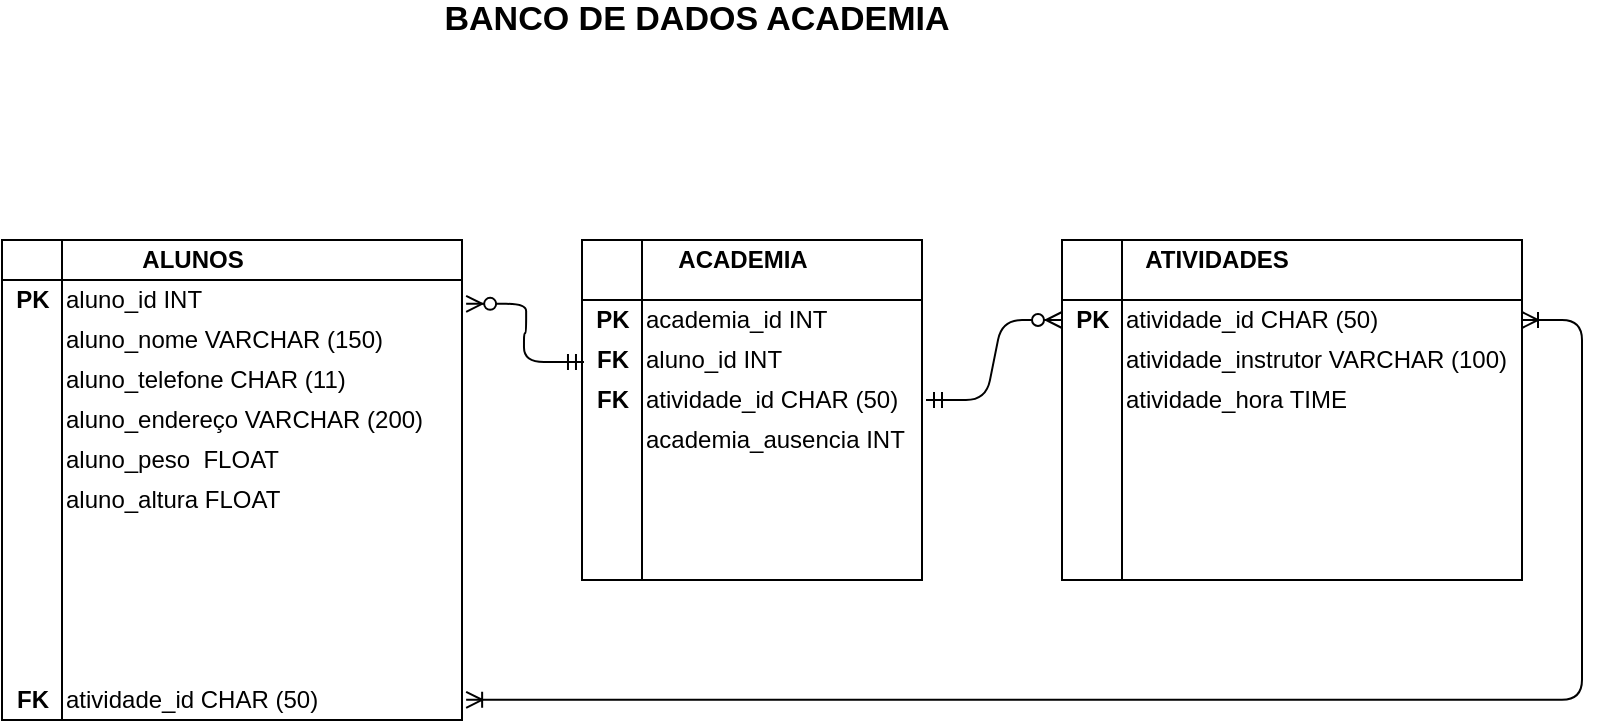 <mxfile version="14.8.0" type="device"><diagram id="pArUUWfCBbVV1v-oa_D1" name="Page-1"><mxGraphModel dx="868" dy="450" grid="1" gridSize="10" guides="1" tooltips="1" connect="1" arrows="1" fold="1" page="1" pageScale="1" pageWidth="827" pageHeight="1169" math="0" shadow="0"><root><mxCell id="0"/><mxCell id="1" parent="0"/><mxCell id="26nk2j59axhqchVmNJsO-1" value="" style="shape=internalStorage;whiteSpace=wrap;html=1;backgroundOutline=1;dx=30;dy=20;" vertex="1" parent="1"><mxGeometry x="30" y="160" width="230" height="240" as="geometry"/></mxCell><mxCell id="26nk2j59axhqchVmNJsO-2" value="&lt;b&gt;&lt;font style=&quot;font-size: 17px&quot;&gt;BANCO DE DADOS ACADEMIA&lt;/font&gt;&lt;/b&gt;" style="text;html=1;resizable=0;autosize=1;align=center;verticalAlign=middle;points=[];fillColor=none;strokeColor=none;rounded=0;" vertex="1" parent="1"><mxGeometry x="242" y="40" width="270" height="20" as="geometry"/></mxCell><mxCell id="26nk2j59axhqchVmNJsO-3" value="&lt;b&gt;ALUNOS&lt;/b&gt;" style="text;html=1;resizable=0;autosize=1;align=center;verticalAlign=middle;points=[];fillColor=none;strokeColor=none;rounded=0;" vertex="1" parent="1"><mxGeometry x="90" y="160" width="70" height="20" as="geometry"/></mxCell><mxCell id="26nk2j59axhqchVmNJsO-4" value="" style="shape=internalStorage;whiteSpace=wrap;html=1;backgroundOutline=1;dx=30;dy=30;" vertex="1" parent="1"><mxGeometry x="320" y="160" width="170" height="170" as="geometry"/></mxCell><mxCell id="26nk2j59axhqchVmNJsO-5" value="" style="shape=internalStorage;whiteSpace=wrap;html=1;backgroundOutline=1;dx=30;dy=30;" vertex="1" parent="1"><mxGeometry x="560" y="160" width="230" height="170" as="geometry"/></mxCell><mxCell id="26nk2j59axhqchVmNJsO-6" value="&lt;b&gt;ATIVIDADES&lt;/b&gt;" style="text;html=1;resizable=0;autosize=1;align=center;verticalAlign=middle;points=[];fillColor=none;strokeColor=none;rounded=0;" vertex="1" parent="1"><mxGeometry x="592" y="160" width="90" height="20" as="geometry"/></mxCell><mxCell id="26nk2j59axhqchVmNJsO-7" value="&lt;b&gt;ACADEMIA&lt;/b&gt;" style="text;html=1;resizable=0;autosize=1;align=center;verticalAlign=middle;points=[];fillColor=none;strokeColor=none;rounded=0;" vertex="1" parent="1"><mxGeometry x="360" y="160" width="80" height="20" as="geometry"/></mxCell><mxCell id="26nk2j59axhqchVmNJsO-8" value="&lt;b&gt;PK&lt;/b&gt;" style="text;html=1;resizable=0;autosize=1;align=center;verticalAlign=middle;points=[];fillColor=none;strokeColor=none;rounded=0;" vertex="1" parent="1"><mxGeometry x="30" y="180" width="30" height="20" as="geometry"/></mxCell><mxCell id="26nk2j59axhqchVmNJsO-10" value="aluno_id INT" style="text;html=1;resizable=0;autosize=1;align=left;verticalAlign=middle;points=[];fillColor=none;strokeColor=none;rounded=0;" vertex="1" parent="1"><mxGeometry x="60" y="180" width="80" height="20" as="geometry"/></mxCell><mxCell id="26nk2j59axhqchVmNJsO-11" value="aluno_nome VARCHAR (150)" style="text;html=1;resizable=0;autosize=1;align=left;verticalAlign=middle;points=[];fillColor=none;strokeColor=none;rounded=0;" vertex="1" parent="1"><mxGeometry x="60" y="200" width="170" height="20" as="geometry"/></mxCell><mxCell id="26nk2j59axhqchVmNJsO-13" value="aluno_telefone CHAR (11)" style="text;html=1;resizable=0;autosize=1;align=left;verticalAlign=middle;points=[];fillColor=none;strokeColor=none;rounded=0;" vertex="1" parent="1"><mxGeometry x="60" y="220" width="160" height="20" as="geometry"/></mxCell><mxCell id="26nk2j59axhqchVmNJsO-14" value="aluno_endereço VARCHAR (200)" style="text;html=1;resizable=0;autosize=1;align=left;verticalAlign=middle;points=[];fillColor=none;strokeColor=none;rounded=0;" vertex="1" parent="1"><mxGeometry x="60" y="240" width="190" height="20" as="geometry"/></mxCell><mxCell id="26nk2j59axhqchVmNJsO-15" value="aluno_peso&amp;nbsp; FLOAT" style="text;html=1;resizable=0;autosize=1;align=left;verticalAlign=middle;points=[];fillColor=none;strokeColor=none;rounded=0;" vertex="1" parent="1"><mxGeometry x="60" y="260" width="120" height="20" as="geometry"/></mxCell><mxCell id="26nk2j59axhqchVmNJsO-16" value="aluno_altura FLOAT" style="text;html=1;resizable=0;autosize=1;align=left;verticalAlign=middle;points=[];fillColor=none;strokeColor=none;rounded=0;" vertex="1" parent="1"><mxGeometry x="60" y="280" width="120" height="20" as="geometry"/></mxCell><mxCell id="26nk2j59axhqchVmNJsO-17" value="&lt;b&gt;PK&lt;/b&gt;" style="text;html=1;resizable=0;autosize=1;align=center;verticalAlign=middle;points=[];fillColor=none;strokeColor=none;rounded=0;" vertex="1" parent="1"><mxGeometry x="320" y="190" width="30" height="20" as="geometry"/></mxCell><mxCell id="26nk2j59axhqchVmNJsO-18" value="academia_id INT" style="text;html=1;resizable=0;autosize=1;align=left;verticalAlign=middle;points=[];fillColor=none;strokeColor=none;rounded=0;" vertex="1" parent="1"><mxGeometry x="350" y="190" width="110" height="20" as="geometry"/></mxCell><mxCell id="26nk2j59axhqchVmNJsO-19" value="&lt;b&gt;FK&lt;/b&gt;" style="text;html=1;resizable=0;autosize=1;align=center;verticalAlign=middle;points=[];fillColor=none;strokeColor=none;rounded=0;" vertex="1" parent="1"><mxGeometry x="320" y="210" width="30" height="20" as="geometry"/></mxCell><mxCell id="26nk2j59axhqchVmNJsO-20" value="aluno_id INT" style="text;html=1;resizable=0;autosize=1;align=left;verticalAlign=middle;points=[];fillColor=none;strokeColor=none;rounded=0;" vertex="1" parent="1"><mxGeometry x="350" y="210" width="80" height="20" as="geometry"/></mxCell><mxCell id="26nk2j59axhqchVmNJsO-23" value="&lt;b&gt;FK&lt;/b&gt;" style="text;html=1;resizable=0;autosize=1;align=center;verticalAlign=middle;points=[];fillColor=none;strokeColor=none;rounded=0;" vertex="1" parent="1"><mxGeometry x="30" y="380" width="30" height="20" as="geometry"/></mxCell><mxCell id="26nk2j59axhqchVmNJsO-24" value="&lt;b&gt;PK&lt;/b&gt;" style="text;html=1;resizable=0;autosize=1;align=center;verticalAlign=middle;points=[];fillColor=none;strokeColor=none;rounded=0;" vertex="1" parent="1"><mxGeometry x="560" y="190" width="30" height="20" as="geometry"/></mxCell><mxCell id="26nk2j59axhqchVmNJsO-25" value="atividade_id CHAR (50)" style="text;html=1;resizable=0;autosize=1;align=left;verticalAlign=middle;points=[];fillColor=none;strokeColor=none;rounded=0;" vertex="1" parent="1"><mxGeometry x="590" y="190" width="140" height="20" as="geometry"/></mxCell><mxCell id="26nk2j59axhqchVmNJsO-26" value="&lt;b&gt;FK&lt;/b&gt;" style="text;html=1;resizable=0;autosize=1;align=center;verticalAlign=middle;points=[];fillColor=none;strokeColor=none;rounded=0;" vertex="1" parent="1"><mxGeometry x="320" y="230" width="30" height="20" as="geometry"/></mxCell><mxCell id="26nk2j59axhqchVmNJsO-27" value="atividade_id CHAR (50)" style="text;html=1;resizable=0;autosize=1;align=left;verticalAlign=middle;points=[];fillColor=none;strokeColor=none;rounded=0;" vertex="1" parent="1"><mxGeometry x="350" y="230" width="140" height="20" as="geometry"/></mxCell><mxCell id="26nk2j59axhqchVmNJsO-28" value="" style="edgeStyle=entityRelationEdgeStyle;fontSize=12;html=1;endArrow=ERzeroToMany;startArrow=ERmandOne;" edge="1" parent="1" target="26nk2j59axhqchVmNJsO-24"><mxGeometry width="100" height="100" relative="1" as="geometry"><mxPoint x="492" y="240" as="sourcePoint"/><mxPoint x="592" y="140" as="targetPoint"/></mxGeometry></mxCell><mxCell id="26nk2j59axhqchVmNJsO-35" value="" style="edgeStyle=entityRelationEdgeStyle;fontSize=12;html=1;endArrow=ERoneToMany;startArrow=ERoneToMany;entryX=1.009;entryY=0.958;entryDx=0;entryDy=0;entryPerimeter=0;" edge="1" parent="1" target="26nk2j59axhqchVmNJsO-1"><mxGeometry width="100" height="100" relative="1" as="geometry"><mxPoint x="790" y="200" as="sourcePoint"/><mxPoint x="860" y="100" as="targetPoint"/></mxGeometry></mxCell><mxCell id="26nk2j59axhqchVmNJsO-36" value="atividade_instrutor VARCHAR (100)" style="text;html=1;resizable=0;autosize=1;align=left;verticalAlign=middle;points=[];fillColor=none;strokeColor=none;rounded=0;" vertex="1" parent="1"><mxGeometry x="590" y="210" width="210" height="20" as="geometry"/></mxCell><mxCell id="26nk2j59axhqchVmNJsO-37" value="atividade_hora TIME" style="text;html=1;resizable=0;autosize=1;align=left;verticalAlign=middle;points=[];fillColor=none;strokeColor=none;rounded=0;" vertex="1" parent="1"><mxGeometry x="590" y="230" width="130" height="20" as="geometry"/></mxCell><mxCell id="26nk2j59axhqchVmNJsO-38" value="academia_ausencia INT" style="text;html=1;resizable=0;autosize=1;align=left;verticalAlign=middle;points=[];fillColor=none;strokeColor=none;rounded=0;" vertex="1" parent="1"><mxGeometry x="350" y="250" width="140" height="20" as="geometry"/></mxCell><mxCell id="26nk2j59axhqchVmNJsO-39" value="" style="edgeStyle=entityRelationEdgeStyle;fontSize=12;html=1;endArrow=ERzeroToMany;startArrow=ERmandOne;exitX=0.033;exitY=0.55;exitDx=0;exitDy=0;exitPerimeter=0;entryX=1.009;entryY=0.133;entryDx=0;entryDy=0;entryPerimeter=0;" edge="1" parent="1" source="26nk2j59axhqchVmNJsO-19" target="26nk2j59axhqchVmNJsO-1"><mxGeometry width="100" height="100" relative="1" as="geometry"><mxPoint x="340" y="340" as="sourcePoint"/><mxPoint x="440" y="240" as="targetPoint"/></mxGeometry></mxCell><mxCell id="26nk2j59axhqchVmNJsO-40" value="atividade_id CHAR (50)" style="text;html=1;resizable=0;autosize=1;align=left;verticalAlign=middle;points=[];fillColor=none;strokeColor=none;rounded=0;" vertex="1" parent="1"><mxGeometry x="60" y="380" width="140" height="20" as="geometry"/></mxCell></root></mxGraphModel></diagram></mxfile>